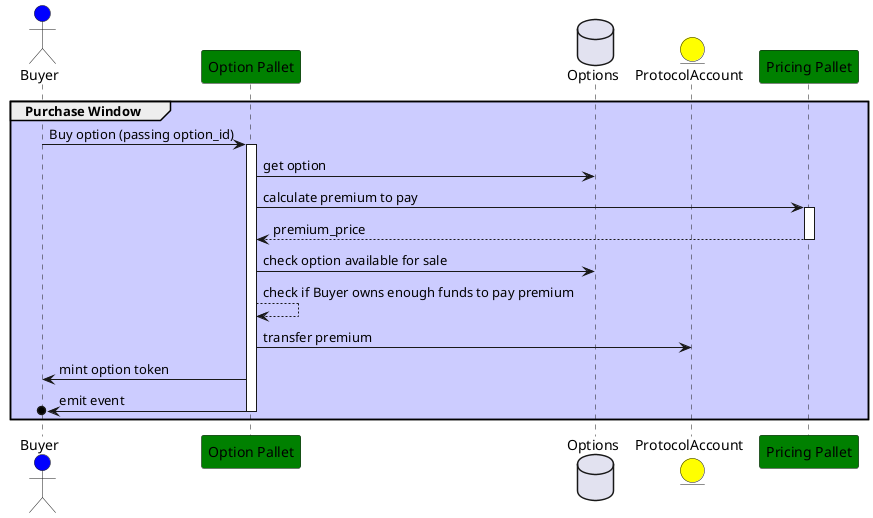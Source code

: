 @startuml
actor Buyer #blue
participant "Option Pallet" as Protocol #green
database Options
entity ProtocolAccount #yellow
participant "Pricing Pallet" as Pricing #green

group #0000FF33 Purchase Window
Buyer -> Protocol: Buy option (passing option_id)
activate Protocol
Protocol -> Options: get option
Protocol -> Pricing: calculate premium to pay
activate Pricing
Protocol <-- Pricing: premium_price
deactivate Pricing
Protocol -> Options: check option available for sale
Protocol --> Protocol: check if Buyer owns enough funds to pay premium
Protocol -> ProtocolAccount: transfer premium
Buyer <- Protocol: mint option token
Buyer o<- Protocol: emit event
deactivate Protocol
end
@enduml